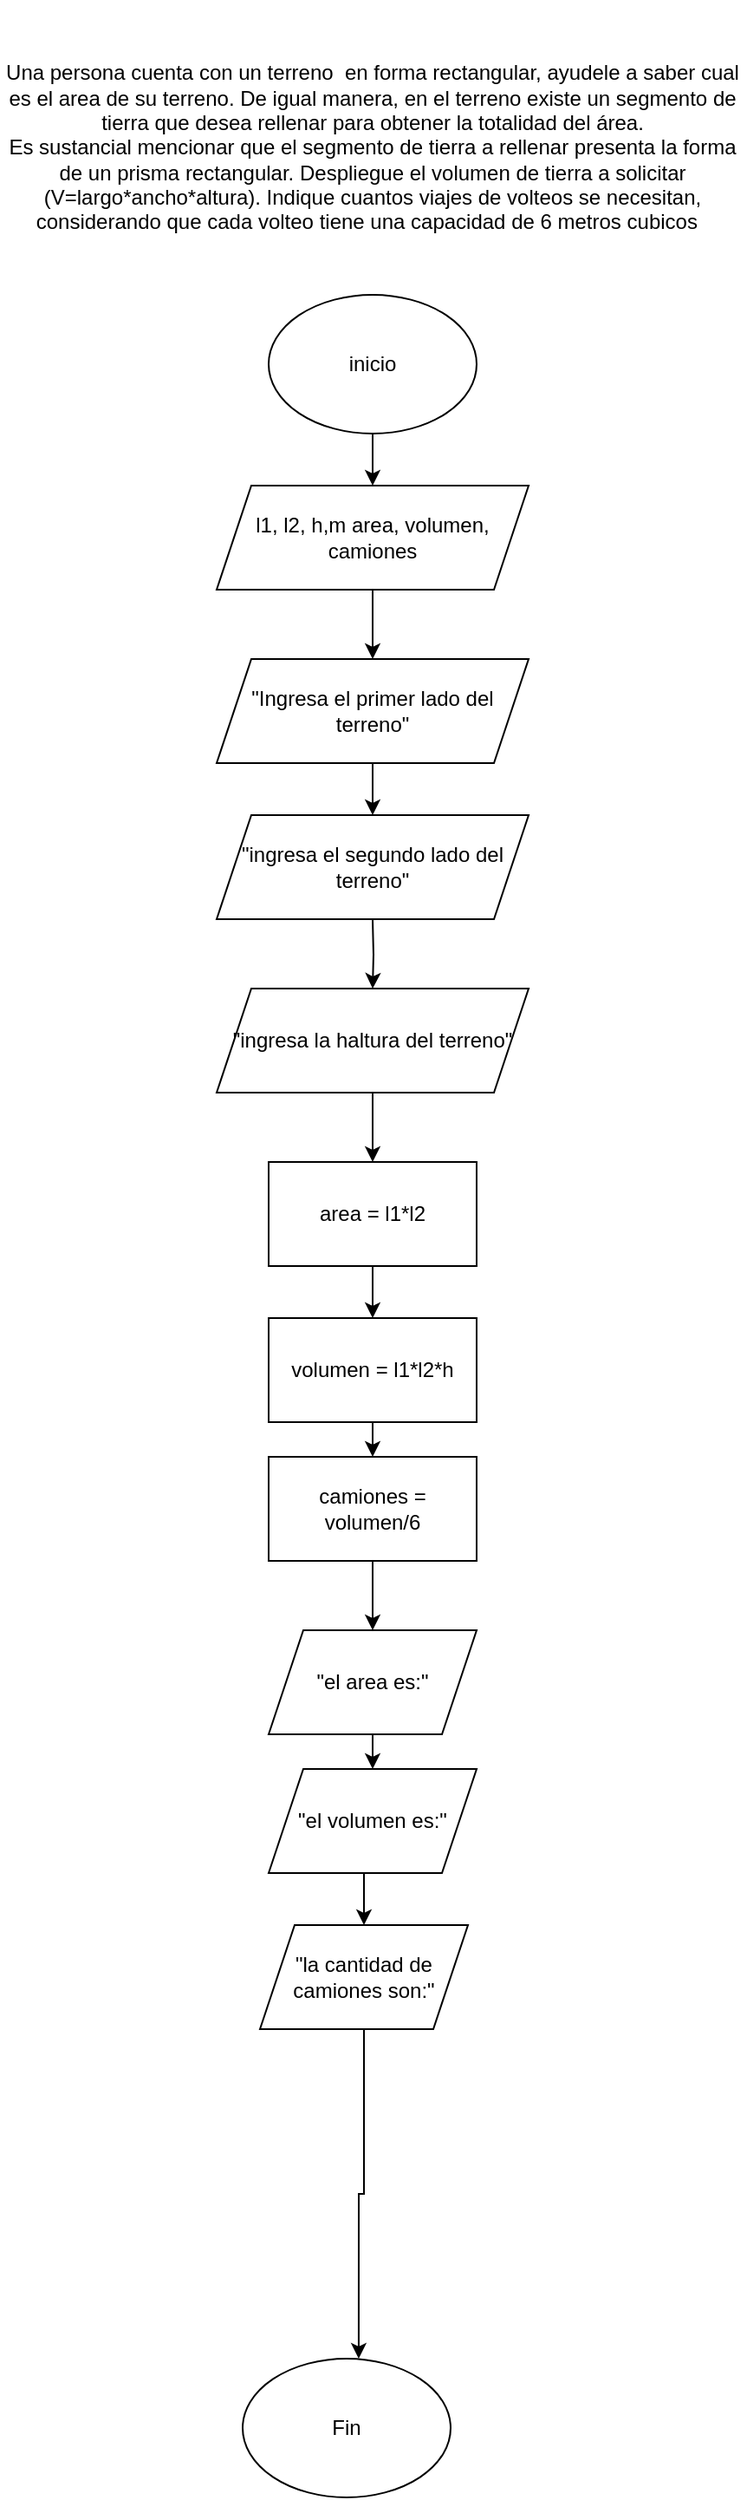 <mxfile version="20.3.0" type="device"><diagram id="FX9Sh1CG4b3NHYNCqJJG" name="Página-1"><mxGraphModel dx="868" dy="1722" grid="1" gridSize="10" guides="1" tooltips="1" connect="1" arrows="1" fold="1" page="1" pageScale="1" pageWidth="827" pageHeight="1169" math="0" shadow="0"><root><mxCell id="0"/><mxCell id="1" parent="0"/><mxCell id="iDZwJqz5wYzf40vZ_FYl-1" value="Una persona cuenta con un terreno&amp;nbsp; en forma rectangular, ayudele a saber cual es el area de su terreno. De igual manera, en el terreno existe un segmento de tierra que desea rellenar para obtener la totalidad del área.&lt;br&gt;Es sustancial mencionar que el segmento de tierra a rellenar presenta la forma de un prisma rectangular. Despliegue el volumen de tierra a solicitar (V=largo*ancho*altura). Indique cuantos viajes de volteos se necesitan, considerando que cada volteo tiene una capacidad de 6 metros cubicos&amp;nbsp;&amp;nbsp;" style="text;html=1;strokeColor=none;fillColor=none;align=center;verticalAlign=middle;whiteSpace=wrap;rounded=0;" parent="1" vertex="1"><mxGeometry x="180" y="-110" width="430" height="170" as="geometry"/></mxCell><mxCell id="iDZwJqz5wYzf40vZ_FYl-16" value="" style="edgeStyle=orthogonalEdgeStyle;rounded=0;orthogonalLoop=1;jettySize=auto;html=1;" parent="1" source="iDZwJqz5wYzf40vZ_FYl-2" target="iDZwJqz5wYzf40vZ_FYl-4" edge="1"><mxGeometry relative="1" as="geometry"/></mxCell><mxCell id="iDZwJqz5wYzf40vZ_FYl-2" value="inicio" style="ellipse;whiteSpace=wrap;html=1;" parent="1" vertex="1"><mxGeometry x="335" y="60" width="120" height="80" as="geometry"/></mxCell><mxCell id="iDZwJqz5wYzf40vZ_FYl-17" style="edgeStyle=orthogonalEdgeStyle;rounded=0;orthogonalLoop=1;jettySize=auto;html=1;exitX=0.5;exitY=1;exitDx=0;exitDy=0;entryX=0.5;entryY=0;entryDx=0;entryDy=0;" parent="1" source="iDZwJqz5wYzf40vZ_FYl-4" edge="1"><mxGeometry relative="1" as="geometry"><mxPoint x="395" y="270" as="targetPoint"/></mxGeometry></mxCell><mxCell id="iDZwJqz5wYzf40vZ_FYl-4" value="l1, l2, h,m area, volumen, camiones" style="shape=parallelogram;perimeter=parallelogramPerimeter;whiteSpace=wrap;html=1;fixedSize=1;" parent="1" vertex="1"><mxGeometry x="305" y="170" width="180" height="60" as="geometry"/></mxCell><mxCell id="iDZwJqz5wYzf40vZ_FYl-18" style="edgeStyle=orthogonalEdgeStyle;rounded=0;orthogonalLoop=1;jettySize=auto;html=1;exitX=0.5;exitY=1;exitDx=0;exitDy=0;entryX=0.5;entryY=0;entryDx=0;entryDy=0;" parent="1" edge="1"><mxGeometry relative="1" as="geometry"><mxPoint x="395" y="330" as="sourcePoint"/><mxPoint x="395" y="360" as="targetPoint"/></mxGeometry></mxCell><mxCell id="iDZwJqz5wYzf40vZ_FYl-19" style="edgeStyle=orthogonalEdgeStyle;rounded=0;orthogonalLoop=1;jettySize=auto;html=1;exitX=0.5;exitY=1;exitDx=0;exitDy=0;entryX=0.5;entryY=0;entryDx=0;entryDy=0;" parent="1" edge="1"><mxGeometry relative="1" as="geometry"><mxPoint x="395" y="420" as="sourcePoint"/><mxPoint x="395" y="460" as="targetPoint"/></mxGeometry></mxCell><mxCell id="iDZwJqz5wYzf40vZ_FYl-29" style="edgeStyle=orthogonalEdgeStyle;rounded=0;orthogonalLoop=1;jettySize=auto;html=1;exitX=0.5;exitY=1;exitDx=0;exitDy=0;entryX=0.5;entryY=0;entryDx=0;entryDy=0;" parent="1" source="iDZwJqz5wYzf40vZ_FYl-21" target="iDZwJqz5wYzf40vZ_FYl-22" edge="1"><mxGeometry relative="1" as="geometry"/></mxCell><mxCell id="iDZwJqz5wYzf40vZ_FYl-21" value="area = l1*l2" style="rounded=0;whiteSpace=wrap;html=1;" parent="1" vertex="1"><mxGeometry x="335" y="560" width="120" height="60" as="geometry"/></mxCell><mxCell id="iDZwJqz5wYzf40vZ_FYl-30" style="edgeStyle=orthogonalEdgeStyle;rounded=0;orthogonalLoop=1;jettySize=auto;html=1;exitX=0.5;exitY=1;exitDx=0;exitDy=0;entryX=0.5;entryY=0;entryDx=0;entryDy=0;" parent="1" source="iDZwJqz5wYzf40vZ_FYl-22" target="iDZwJqz5wYzf40vZ_FYl-23" edge="1"><mxGeometry relative="1" as="geometry"/></mxCell><mxCell id="iDZwJqz5wYzf40vZ_FYl-22" value="volumen = l1*l2*h" style="rounded=0;whiteSpace=wrap;html=1;" parent="1" vertex="1"><mxGeometry x="335" y="650" width="120" height="60" as="geometry"/></mxCell><mxCell id="iDZwJqz5wYzf40vZ_FYl-34" style="edgeStyle=orthogonalEdgeStyle;rounded=0;orthogonalLoop=1;jettySize=auto;html=1;exitX=0.5;exitY=1;exitDx=0;exitDy=0;entryX=0.5;entryY=0;entryDx=0;entryDy=0;" parent="1" source="iDZwJqz5wYzf40vZ_FYl-23" target="iDZwJqz5wYzf40vZ_FYl-31" edge="1"><mxGeometry relative="1" as="geometry"/></mxCell><mxCell id="iDZwJqz5wYzf40vZ_FYl-23" value="camiones = volumen/6" style="rounded=0;whiteSpace=wrap;html=1;" parent="1" vertex="1"><mxGeometry x="335" y="730" width="120" height="60" as="geometry"/></mxCell><mxCell id="iDZwJqz5wYzf40vZ_FYl-25" value="&quot;Ingresa el primer lado del terreno&quot;" style="shape=parallelogram;perimeter=parallelogramPerimeter;whiteSpace=wrap;html=1;fixedSize=1;" parent="1" vertex="1"><mxGeometry x="305" y="270" width="180" height="60" as="geometry"/></mxCell><mxCell id="iDZwJqz5wYzf40vZ_FYl-26" value="&quot;ingresa el segundo lado del terreno&quot;" style="shape=parallelogram;perimeter=parallelogramPerimeter;whiteSpace=wrap;html=1;fixedSize=1;" parent="1" vertex="1"><mxGeometry x="305" y="360" width="180" height="60" as="geometry"/></mxCell><mxCell id="iDZwJqz5wYzf40vZ_FYl-28" style="edgeStyle=orthogonalEdgeStyle;rounded=0;orthogonalLoop=1;jettySize=auto;html=1;exitX=0.5;exitY=1;exitDx=0;exitDy=0;entryX=0.5;entryY=0;entryDx=0;entryDy=0;" parent="1" source="iDZwJqz5wYzf40vZ_FYl-27" target="iDZwJqz5wYzf40vZ_FYl-21" edge="1"><mxGeometry relative="1" as="geometry"/></mxCell><mxCell id="iDZwJqz5wYzf40vZ_FYl-27" value="&quot;ingresa la haltura del terreno&quot;" style="shape=parallelogram;perimeter=parallelogramPerimeter;whiteSpace=wrap;html=1;fixedSize=1;" parent="1" vertex="1"><mxGeometry x="305" y="460" width="180" height="60" as="geometry"/></mxCell><mxCell id="iDZwJqz5wYzf40vZ_FYl-35" style="edgeStyle=orthogonalEdgeStyle;rounded=0;orthogonalLoop=1;jettySize=auto;html=1;exitX=0.5;exitY=1;exitDx=0;exitDy=0;entryX=0.5;entryY=0;entryDx=0;entryDy=0;" parent="1" source="iDZwJqz5wYzf40vZ_FYl-31" target="iDZwJqz5wYzf40vZ_FYl-32" edge="1"><mxGeometry relative="1" as="geometry"/></mxCell><mxCell id="iDZwJqz5wYzf40vZ_FYl-31" value="&quot;el area es:&quot;" style="shape=parallelogram;perimeter=parallelogramPerimeter;whiteSpace=wrap;html=1;fixedSize=1;" parent="1" vertex="1"><mxGeometry x="335" y="830" width="120" height="60" as="geometry"/></mxCell><mxCell id="iDZwJqz5wYzf40vZ_FYl-36" style="edgeStyle=orthogonalEdgeStyle;rounded=0;orthogonalLoop=1;jettySize=auto;html=1;exitX=0.5;exitY=1;exitDx=0;exitDy=0;entryX=0.5;entryY=0;entryDx=0;entryDy=0;" parent="1" source="iDZwJqz5wYzf40vZ_FYl-32" target="iDZwJqz5wYzf40vZ_FYl-33" edge="1"><mxGeometry relative="1" as="geometry"/></mxCell><mxCell id="iDZwJqz5wYzf40vZ_FYl-32" value="&quot;el volumen es:&quot;" style="shape=parallelogram;perimeter=parallelogramPerimeter;whiteSpace=wrap;html=1;fixedSize=1;" parent="1" vertex="1"><mxGeometry x="335" y="910" width="120" height="60" as="geometry"/></mxCell><mxCell id="6FM_hDdnXRpcGmNhkjrG-1" style="edgeStyle=orthogonalEdgeStyle;rounded=0;orthogonalLoop=1;jettySize=auto;html=1;exitX=0.5;exitY=1;exitDx=0;exitDy=0;entryX=0.558;entryY=0;entryDx=0;entryDy=0;entryPerimeter=0;" edge="1" parent="1" source="iDZwJqz5wYzf40vZ_FYl-33" target="iDZwJqz5wYzf40vZ_FYl-37"><mxGeometry relative="1" as="geometry"/></mxCell><mxCell id="iDZwJqz5wYzf40vZ_FYl-33" value="&quot;la cantidad de camiones son:&quot;" style="shape=parallelogram;perimeter=parallelogramPerimeter;whiteSpace=wrap;html=1;fixedSize=1;" parent="1" vertex="1"><mxGeometry x="330" y="1000" width="120" height="60" as="geometry"/></mxCell><mxCell id="iDZwJqz5wYzf40vZ_FYl-37" value="Fin" style="ellipse;whiteSpace=wrap;html=1;" parent="1" vertex="1"><mxGeometry x="320" y="1250" width="120" height="80" as="geometry"/></mxCell></root></mxGraphModel></diagram></mxfile>
